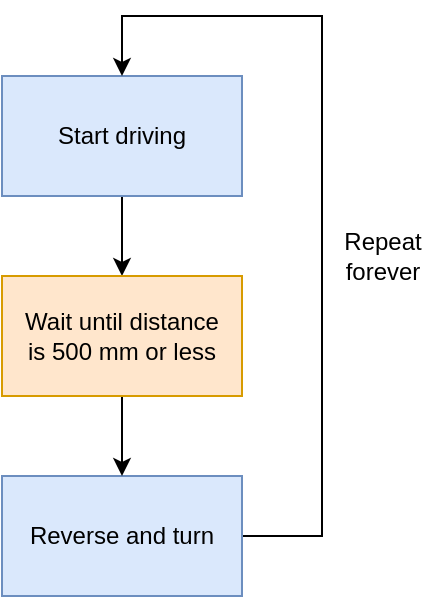 <mxfile version="27.0.9">
  <diagram name="Page-1" id="jx8172wl0PXRr6kTKVzI">
    <mxGraphModel dx="942" dy="668" grid="1" gridSize="10" guides="1" tooltips="1" connect="1" arrows="1" fold="1" page="1" pageScale="1" pageWidth="850" pageHeight="1100" math="0" shadow="0">
      <root>
        <mxCell id="0" />
        <mxCell id="1" parent="0" />
        <mxCell id="5gemPtfy31_0dLnFuJml-6" style="edgeStyle=orthogonalEdgeStyle;rounded=0;orthogonalLoop=1;jettySize=auto;html=1;exitX=0.5;exitY=1;exitDx=0;exitDy=0;entryX=0.5;entryY=0;entryDx=0;entryDy=0;" parent="1" source="5gemPtfy31_0dLnFuJml-1" target="5gemPtfy31_0dLnFuJml-4" edge="1">
          <mxGeometry relative="1" as="geometry" />
        </mxCell>
        <mxCell id="5gemPtfy31_0dLnFuJml-1" value="Start driving" style="rounded=0;whiteSpace=wrap;html=1;fillColor=#dae8fc;strokeColor=#6c8ebf;" parent="1" vertex="1">
          <mxGeometry x="80" y="420" width="120" height="60" as="geometry" />
        </mxCell>
        <mxCell id="5gemPtfy31_0dLnFuJml-10" style="edgeStyle=orthogonalEdgeStyle;rounded=0;orthogonalLoop=1;jettySize=auto;html=1;entryX=0.5;entryY=0;entryDx=0;entryDy=0;" parent="1" target="5gemPtfy31_0dLnFuJml-1" edge="1">
          <mxGeometry relative="1" as="geometry">
            <mxPoint x="130" y="370" as="targetPoint" />
            <mxPoint x="200" y="660" as="sourcePoint" />
            <Array as="points">
              <mxPoint x="200" y="650" />
              <mxPoint x="240" y="650" />
              <mxPoint x="240" y="390" />
              <mxPoint x="140" y="390" />
            </Array>
          </mxGeometry>
        </mxCell>
        <mxCell id="5gemPtfy31_0dLnFuJml-2" value="Reverse and turn" style="rounded=0;whiteSpace=wrap;html=1;fillColor=#dae8fc;strokeColor=#6c8ebf;" parent="1" vertex="1">
          <mxGeometry x="80" y="620" width="120" height="60" as="geometry" />
        </mxCell>
        <mxCell id="5gemPtfy31_0dLnFuJml-9" style="edgeStyle=orthogonalEdgeStyle;rounded=0;orthogonalLoop=1;jettySize=auto;html=1;entryX=0.5;entryY=0;entryDx=0;entryDy=0;" parent="1" source="5gemPtfy31_0dLnFuJml-4" target="5gemPtfy31_0dLnFuJml-2" edge="1">
          <mxGeometry relative="1" as="geometry" />
        </mxCell>
        <mxCell id="5gemPtfy31_0dLnFuJml-4" value="Wait until&amp;nbsp;&lt;span style=&quot;background-color: transparent; color: light-dark(rgb(0, 0, 0), rgb(255, 255, 255));&quot;&gt;distance&lt;/span&gt;&lt;div&gt;&lt;span style=&quot;background-color: transparent; color: light-dark(rgb(0, 0, 0), rgb(255, 255, 255));&quot;&gt;is 500 mm or less&lt;/span&gt;&lt;/div&gt;" style="rounded=0;whiteSpace=wrap;html=1;fillColor=#ffe6cc;strokeColor=#d79b00;" parent="1" vertex="1">
          <mxGeometry x="80" y="520" width="120" height="60" as="geometry" />
        </mxCell>
        <mxCell id="5gemPtfy31_0dLnFuJml-11" value="Repeat&lt;br&gt;forever" style="text;html=1;align=center;verticalAlign=middle;resizable=0;points=[];autosize=1;strokeColor=none;fillColor=none;" parent="1" vertex="1">
          <mxGeometry x="240" y="490" width="60" height="40" as="geometry" />
        </mxCell>
      </root>
    </mxGraphModel>
  </diagram>
</mxfile>
